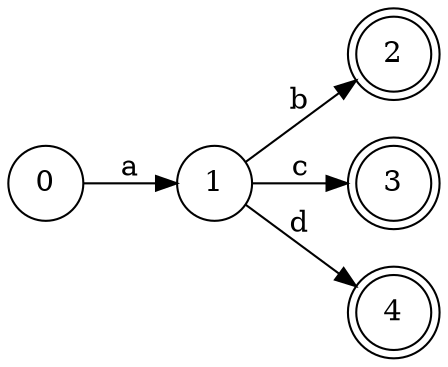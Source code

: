 digraph " Automat " {
    rankdir=LR;
  size="8,5"
node [shape = doublecircle];
2;
3;
4;
node [shape=circle];
1 -> 4 [ label = "d" ];
1 -> 3 [ label = "c" ];
0 -> 1 [ label = "a" ];
1 -> 2 [ label = "b" ];
}